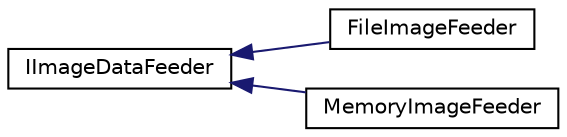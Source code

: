 digraph "Graphical Class Hierarchy"
{
 // LATEX_PDF_SIZE
  edge [fontname="Helvetica",fontsize="10",labelfontname="Helvetica",labelfontsize="10"];
  node [fontname="Helvetica",fontsize="10",shape=record];
  rankdir="LR";
  Node0 [label="IImageDataFeeder",height=0.2,width=0.4,color="black", fillcolor="white", style="filled",URL="$classarm__compute_1_1utils_1_1_i_image_data_feeder.xhtml",tooltip="Image feeder interface."];
  Node0 -> Node1 [dir="back",color="midnightblue",fontsize="10",style="solid",fontname="Helvetica"];
  Node1 [label="FileImageFeeder",height=0.2,width=0.4,color="black", fillcolor="white", style="filled",URL="$classarm__compute_1_1utils_1_1_file_image_feeder.xhtml",tooltip="File Image feeder concrete implementation."];
  Node0 -> Node2 [dir="back",color="midnightblue",fontsize="10",style="solid",fontname="Helvetica"];
  Node2 [label="MemoryImageFeeder",height=0.2,width=0.4,color="black", fillcolor="white", style="filled",URL="$classarm__compute_1_1utils_1_1_memory_image_feeder.xhtml",tooltip="Memory Image feeder concrete implementation."];
}
